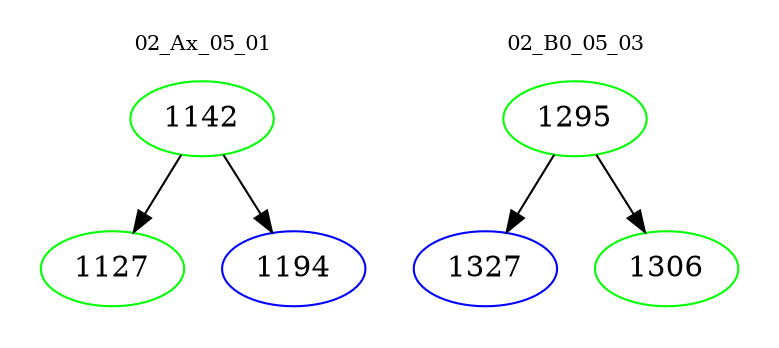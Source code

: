 digraph{
subgraph cluster_0 {
color = white
label = "02_Ax_05_01";
fontsize=10;
T0_1142 [label="1142", color="green"]
T0_1142 -> T0_1127 [color="black"]
T0_1127 [label="1127", color="green"]
T0_1142 -> T0_1194 [color="black"]
T0_1194 [label="1194", color="blue"]
}
subgraph cluster_1 {
color = white
label = "02_B0_05_03";
fontsize=10;
T1_1295 [label="1295", color="green"]
T1_1295 -> T1_1327 [color="black"]
T1_1327 [label="1327", color="blue"]
T1_1295 -> T1_1306 [color="black"]
T1_1306 [label="1306", color="green"]
}
}
